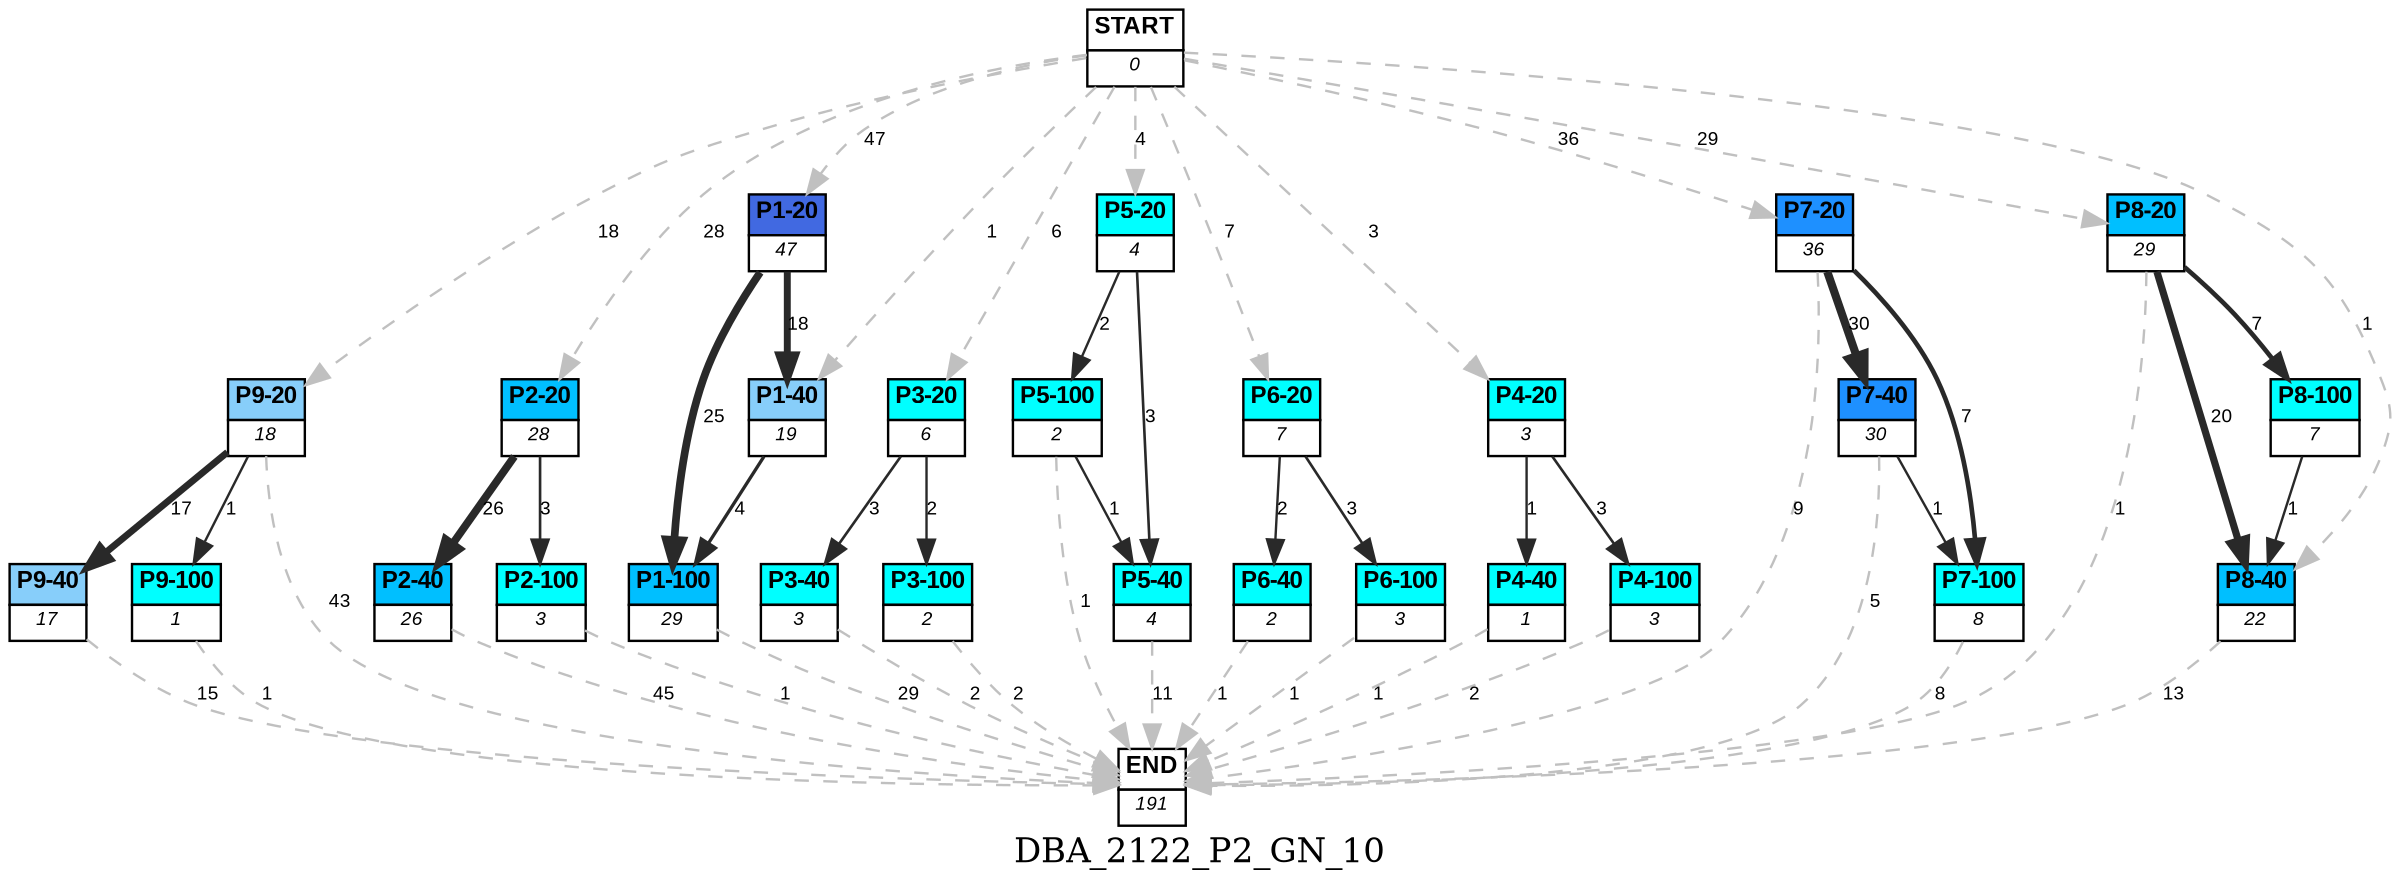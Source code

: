 digraph DBA_2122_P2_GN_10 {
	label=DBA_2122_P2_GN_10;
	dpi = 150
	size="16,11!";
	margin = 0;
"START" [shape=plain, label=<<table border="0" cellborder="1" cellspacing="0"><tr><td bgcolor="white"><FONT face="Arial" POINT-SIZE="10"><b>START</b></FONT></td></tr><tr><td bgcolor="white"><FONT face="Arial" POINT-SIZE="8"><i>0</i></FONT></td></tr></table>>]

"P9-20" [shape=plain, label=<<table border="0" cellborder="1" cellspacing="0"><tr><td bgcolor="lightskyblue"><FONT face="Arial" POINT-SIZE="10"><b>P9-20</b></FONT></td></tr><tr><td bgcolor="white"><FONT face="Arial" POINT-SIZE="8"><i>18</i></FONT></td></tr></table>>]

"P9-40" [shape=plain, label=<<table border="0" cellborder="1" cellspacing="0"><tr><td bgcolor="lightskyblue"><FONT face="Arial" POINT-SIZE="10"><b>P9-40</b></FONT></td></tr><tr><td bgcolor="white"><FONT face="Arial" POINT-SIZE="8"><i>17</i></FONT></td></tr></table>>]

"P2-20" [shape=plain, label=<<table border="0" cellborder="1" cellspacing="0"><tr><td bgcolor="deepskyblue"><FONT face="Arial" POINT-SIZE="10"><b>P2-20</b></FONT></td></tr><tr><td bgcolor="white"><FONT face="Arial" POINT-SIZE="8"><i>28</i></FONT></td></tr></table>>]

"P2-40" [shape=plain, label=<<table border="0" cellborder="1" cellspacing="0"><tr><td bgcolor="deepskyblue"><FONT face="Arial" POINT-SIZE="10"><b>P2-40</b></FONT></td></tr><tr><td bgcolor="white"><FONT face="Arial" POINT-SIZE="8"><i>26</i></FONT></td></tr></table>>]

"P1-20" [shape=plain, label=<<table border="0" cellborder="1" cellspacing="0"><tr><td bgcolor="royalblue"><FONT face="Arial" POINT-SIZE="10"><b>P1-20</b></FONT></td></tr><tr><td bgcolor="white"><FONT face="Arial" POINT-SIZE="8"><i>47</i></FONT></td></tr></table>>]

"P1-40" [shape=plain, label=<<table border="0" cellborder="1" cellspacing="0"><tr><td bgcolor="lightskyblue"><FONT face="Arial" POINT-SIZE="10"><b>P1-40</b></FONT></td></tr><tr><td bgcolor="white"><FONT face="Arial" POINT-SIZE="8"><i>19</i></FONT></td></tr></table>>]

"P3-20" [shape=plain, label=<<table border="0" cellborder="1" cellspacing="0"><tr><td bgcolor="aqua"><FONT face="Arial" POINT-SIZE="10"><b>P3-20</b></FONT></td></tr><tr><td bgcolor="white"><FONT face="Arial" POINT-SIZE="8"><i>6</i></FONT></td></tr></table>>]

"P3-40" [shape=plain, label=<<table border="0" cellborder="1" cellspacing="0"><tr><td bgcolor="aqua"><FONT face="Arial" POINT-SIZE="10"><b>P3-40</b></FONT></td></tr><tr><td bgcolor="white"><FONT face="Arial" POINT-SIZE="8"><i>3</i></FONT></td></tr></table>>]

"P5-20" [shape=plain, label=<<table border="0" cellborder="1" cellspacing="0"><tr><td bgcolor="aqua"><FONT face="Arial" POINT-SIZE="10"><b>P5-20</b></FONT></td></tr><tr><td bgcolor="white"><FONT face="Arial" POINT-SIZE="8"><i>4</i></FONT></td></tr></table>>]

"P5-40" [shape=plain, label=<<table border="0" cellborder="1" cellspacing="0"><tr><td bgcolor="aqua"><FONT face="Arial" POINT-SIZE="10"><b>P5-40</b></FONT></td></tr><tr><td bgcolor="white"><FONT face="Arial" POINT-SIZE="8"><i>4</i></FONT></td></tr></table>>]

"P6-20" [shape=plain, label=<<table border="0" cellborder="1" cellspacing="0"><tr><td bgcolor="aqua"><FONT face="Arial" POINT-SIZE="10"><b>P6-20</b></FONT></td></tr><tr><td bgcolor="white"><FONT face="Arial" POINT-SIZE="8"><i>7</i></FONT></td></tr></table>>]

"P2-100" [shape=plain, label=<<table border="0" cellborder="1" cellspacing="0"><tr><td bgcolor="aqua"><FONT face="Arial" POINT-SIZE="10"><b>P2-100</b></FONT></td></tr><tr><td bgcolor="white"><FONT face="Arial" POINT-SIZE="8"><i>3</i></FONT></td></tr></table>>]

"P4-20" [shape=plain, label=<<table border="0" cellborder="1" cellspacing="0"><tr><td bgcolor="aqua"><FONT face="Arial" POINT-SIZE="10"><b>P4-20</b></FONT></td></tr><tr><td bgcolor="white"><FONT face="Arial" POINT-SIZE="8"><i>3</i></FONT></td></tr></table>>]

"P4-40" [shape=plain, label=<<table border="0" cellborder="1" cellspacing="0"><tr><td bgcolor="aqua"><FONT face="Arial" POINT-SIZE="10"><b>P4-40</b></FONT></td></tr><tr><td bgcolor="white"><FONT face="Arial" POINT-SIZE="8"><i>1</i></FONT></td></tr></table>>]

"P5-100" [shape=plain, label=<<table border="0" cellborder="1" cellspacing="0"><tr><td bgcolor="aqua"><FONT face="Arial" POINT-SIZE="10"><b>P5-100</b></FONT></td></tr><tr><td bgcolor="white"><FONT face="Arial" POINT-SIZE="8"><i>2</i></FONT></td></tr></table>>]

"P6-40" [shape=plain, label=<<table border="0" cellborder="1" cellspacing="0"><tr><td bgcolor="aqua"><FONT face="Arial" POINT-SIZE="10"><b>P6-40</b></FONT></td></tr><tr><td bgcolor="white"><FONT face="Arial" POINT-SIZE="8"><i>2</i></FONT></td></tr></table>>]

"P6-100" [shape=plain, label=<<table border="0" cellborder="1" cellspacing="0"><tr><td bgcolor="aqua"><FONT face="Arial" POINT-SIZE="10"><b>P6-100</b></FONT></td></tr><tr><td bgcolor="white"><FONT face="Arial" POINT-SIZE="8"><i>3</i></FONT></td></tr></table>>]

"P3-100" [shape=plain, label=<<table border="0" cellborder="1" cellspacing="0"><tr><td bgcolor="aqua"><FONT face="Arial" POINT-SIZE="10"><b>P3-100</b></FONT></td></tr><tr><td bgcolor="white"><FONT face="Arial" POINT-SIZE="8"><i>2</i></FONT></td></tr></table>>]

"P7-20" [shape=plain, label=<<table border="0" cellborder="1" cellspacing="0"><tr><td bgcolor="dodgerblue"><FONT face="Arial" POINT-SIZE="10"><b>P7-20</b></FONT></td></tr><tr><td bgcolor="white"><FONT face="Arial" POINT-SIZE="8"><i>36</i></FONT></td></tr></table>>]

"P8-20" [shape=plain, label=<<table border="0" cellborder="1" cellspacing="0"><tr><td bgcolor="deepskyblue"><FONT face="Arial" POINT-SIZE="10"><b>P8-20</b></FONT></td></tr><tr><td bgcolor="white"><FONT face="Arial" POINT-SIZE="8"><i>29</i></FONT></td></tr></table>>]

"P8-40" [shape=plain, label=<<table border="0" cellborder="1" cellspacing="0"><tr><td bgcolor="deepskyblue"><FONT face="Arial" POINT-SIZE="10"><b>P8-40</b></FONT></td></tr><tr><td bgcolor="white"><FONT face="Arial" POINT-SIZE="8"><i>22</i></FONT></td></tr></table>>]

"P4-100" [shape=plain, label=<<table border="0" cellborder="1" cellspacing="0"><tr><td bgcolor="aqua"><FONT face="Arial" POINT-SIZE="10"><b>P4-100</b></FONT></td></tr><tr><td bgcolor="white"><FONT face="Arial" POINT-SIZE="8"><i>3</i></FONT></td></tr></table>>]

"P7-40" [shape=plain, label=<<table border="0" cellborder="1" cellspacing="0"><tr><td bgcolor="dodgerblue"><FONT face="Arial" POINT-SIZE="10"><b>P7-40</b></FONT></td></tr><tr><td bgcolor="white"><FONT face="Arial" POINT-SIZE="8"><i>30</i></FONT></td></tr></table>>]

"P7-100" [shape=plain, label=<<table border="0" cellborder="1" cellspacing="0"><tr><td bgcolor="aqua"><FONT face="Arial" POINT-SIZE="10"><b>P7-100</b></FONT></td></tr><tr><td bgcolor="white"><FONT face="Arial" POINT-SIZE="8"><i>8</i></FONT></td></tr></table>>]

"P8-100" [shape=plain, label=<<table border="0" cellborder="1" cellspacing="0"><tr><td bgcolor="aqua"><FONT face="Arial" POINT-SIZE="10"><b>P8-100</b></FONT></td></tr><tr><td bgcolor="white"><FONT face="Arial" POINT-SIZE="8"><i>7</i></FONT></td></tr></table>>]

"P1-100" [shape=plain, label=<<table border="0" cellborder="1" cellspacing="0"><tr><td bgcolor="deepskyblue"><FONT face="Arial" POINT-SIZE="10"><b>P1-100</b></FONT></td></tr><tr><td bgcolor="white"><FONT face="Arial" POINT-SIZE="8"><i>29</i></FONT></td></tr></table>>]

"P9-100" [shape=plain, label=<<table border="0" cellborder="1" cellspacing="0"><tr><td bgcolor="aqua"><FONT face="Arial" POINT-SIZE="10"><b>P9-100</b></FONT></td></tr><tr><td bgcolor="white"><FONT face="Arial" POINT-SIZE="8"><i>1</i></FONT></td></tr></table>>]

"END" [shape=plain, label=<<table border="0" cellborder="1" cellspacing="0"><tr><td bgcolor="white"><FONT face="Arial" POINT-SIZE="10"><b>END</b></FONT></td></tr><tr><td bgcolor="white"><FONT face="Arial" POINT-SIZE="8"><i>191</i></FONT></td></tr></table>>]

"START" -> "P9-20" [ style = dashed color=grey label ="18" labelfloat=false fontname="Arial" fontsize=8]

"START" -> "P2-20" [ style = dashed color=grey label ="28" labelfloat=false fontname="Arial" fontsize=8]

"START" -> "P1-20" [ style = dashed color=grey label ="47" labelfloat=false fontname="Arial" fontsize=8]

"START" -> "P1-40" [ style = dashed color=grey label ="1" labelfloat=false fontname="Arial" fontsize=8]

"START" -> "P3-20" [ style = dashed color=grey label ="6" labelfloat=false fontname="Arial" fontsize=8]

"START" -> "P5-20" [ style = dashed color=grey label ="4" labelfloat=false fontname="Arial" fontsize=8]

"START" -> "P6-20" [ style = dashed color=grey label ="7" labelfloat=false fontname="Arial" fontsize=8]

"START" -> "P4-20" [ style = dashed color=grey label ="3" labelfloat=false fontname="Arial" fontsize=8]

"START" -> "P7-20" [ style = dashed color=grey label ="36" labelfloat=false fontname="Arial" fontsize=8]

"START" -> "P8-20" [ style = dashed color=grey label ="29" labelfloat=false fontname="Arial" fontsize=8]

"START" -> "P8-40" [ style = dashed color=grey label ="1" labelfloat=false fontname="Arial" fontsize=8]

"P9-20" -> "P9-40" [ color=grey16 penwidth = "2.83321334405622"label ="17" labelfloat=false fontname="Arial" fontsize=8]

"P9-20" -> "P9-100" [ color=grey16 penwidth = "1"label ="1" labelfloat=false fontname="Arial" fontsize=8]

"P9-20" -> "END" [ style = dashed color=grey label ="43" labelfloat=false fontname="Arial" fontsize=8]

"P9-40" -> "END" [ style = dashed color=grey label ="15" labelfloat=false fontname="Arial" fontsize=8]

"P2-20" -> "P2-40" [ color=grey16 penwidth = "3.25809653802148"label ="26" labelfloat=false fontname="Arial" fontsize=8]

"P2-20" -> "P2-100" [ color=grey16 penwidth = "1.09861228866811"label ="3" labelfloat=false fontname="Arial" fontsize=8]

"P2-40" -> "END" [ style = dashed color=grey label ="45" labelfloat=false fontname="Arial" fontsize=8]

"P1-20" -> "P1-40" [ color=grey16 penwidth = "2.89037175789616"label ="18" labelfloat=false fontname="Arial" fontsize=8]

"P1-20" -> "P1-100" [ color=grey16 penwidth = "3.2188758248682"label ="25" labelfloat=false fontname="Arial" fontsize=8]

"P1-40" -> "P1-100" [ color=grey16 penwidth = "1.38629436111989"label ="4" labelfloat=false fontname="Arial" fontsize=8]

"P3-20" -> "P3-40" [ color=grey16 penwidth = "1.09861228866811"label ="3" labelfloat=false fontname="Arial" fontsize=8]

"P3-20" -> "P3-100" [ color=grey16 penwidth = "1"label ="2" labelfloat=false fontname="Arial" fontsize=8]

"P3-40" -> "END" [ style = dashed color=grey label ="2" labelfloat=false fontname="Arial" fontsize=8]

"P5-20" -> "P5-40" [ color=grey16 penwidth = "1.09861228866811"label ="3" labelfloat=false fontname="Arial" fontsize=8]

"P5-20" -> "P5-100" [ color=grey16 penwidth = "1"label ="2" labelfloat=false fontname="Arial" fontsize=8]

"P5-40" -> "END" [ style = dashed color=grey label ="11" labelfloat=false fontname="Arial" fontsize=8]

"P6-20" -> "P6-40" [ color=grey16 penwidth = "1"label ="2" labelfloat=false fontname="Arial" fontsize=8]

"P6-20" -> "P6-100" [ color=grey16 penwidth = "1.09861228866811"label ="3" labelfloat=false fontname="Arial" fontsize=8]

"P2-100" -> "END" [ style = dashed color=grey label ="1" labelfloat=false fontname="Arial" fontsize=8]

"P4-20" -> "P4-40" [ color=grey16 penwidth = "1"label ="1" labelfloat=false fontname="Arial" fontsize=8]

"P4-20" -> "P4-100" [ color=grey16 penwidth = "1.09861228866811"label ="3" labelfloat=false fontname="Arial" fontsize=8]

"P4-40" -> "END" [ style = dashed color=grey label ="1" labelfloat=false fontname="Arial" fontsize=8]

"P5-100" -> "P5-40" [ color=grey16 penwidth = "1"label ="1" labelfloat=false fontname="Arial" fontsize=8]

"P5-100" -> "END" [ style = dashed color=grey label ="1" labelfloat=false fontname="Arial" fontsize=8]

"P6-40" -> "END" [ style = dashed color=grey label ="1" labelfloat=false fontname="Arial" fontsize=8]

"P6-100" -> "END" [ style = dashed color=grey label ="1" labelfloat=false fontname="Arial" fontsize=8]

"P3-100" -> "END" [ style = dashed color=grey label ="2" labelfloat=false fontname="Arial" fontsize=8]

"P7-20" -> "P7-40" [ color=grey16 penwidth = "3.40119738166216"label ="30" labelfloat=false fontname="Arial" fontsize=8]

"P7-20" -> "P7-100" [ color=grey16 penwidth = "1.94591014905531"label ="7" labelfloat=false fontname="Arial" fontsize=8]

"P7-20" -> "END" [ style = dashed color=grey label ="9" labelfloat=false fontname="Arial" fontsize=8]

"P8-20" -> "P8-40" [ color=grey16 penwidth = "2.99573227355399"label ="20" labelfloat=false fontname="Arial" fontsize=8]

"P8-20" -> "P8-100" [ color=grey16 penwidth = "1.94591014905531"label ="7" labelfloat=false fontname="Arial" fontsize=8]

"P8-20" -> "END" [ style = dashed color=grey label ="1" labelfloat=false fontname="Arial" fontsize=8]

"P8-40" -> "END" [ style = dashed color=grey label ="13" labelfloat=false fontname="Arial" fontsize=8]

"P4-100" -> "END" [ style = dashed color=grey label ="2" labelfloat=false fontname="Arial" fontsize=8]

"P7-40" -> "P7-100" [ color=grey16 penwidth = "1"label ="1" labelfloat=false fontname="Arial" fontsize=8]

"P7-40" -> "END" [ style = dashed color=grey label ="5" labelfloat=false fontname="Arial" fontsize=8]

"P7-100" -> "END" [ style = dashed color=grey label ="8" labelfloat=false fontname="Arial" fontsize=8]

"P8-100" -> "P8-40" [ color=grey16 penwidth = "1"label ="1" labelfloat=false fontname="Arial" fontsize=8]

"P1-100" -> "END" [ style = dashed color=grey label ="29" labelfloat=false fontname="Arial" fontsize=8]

"P9-100" -> "END" [ style = dashed color=grey label ="1" labelfloat=false fontname="Arial" fontsize=8]

}

